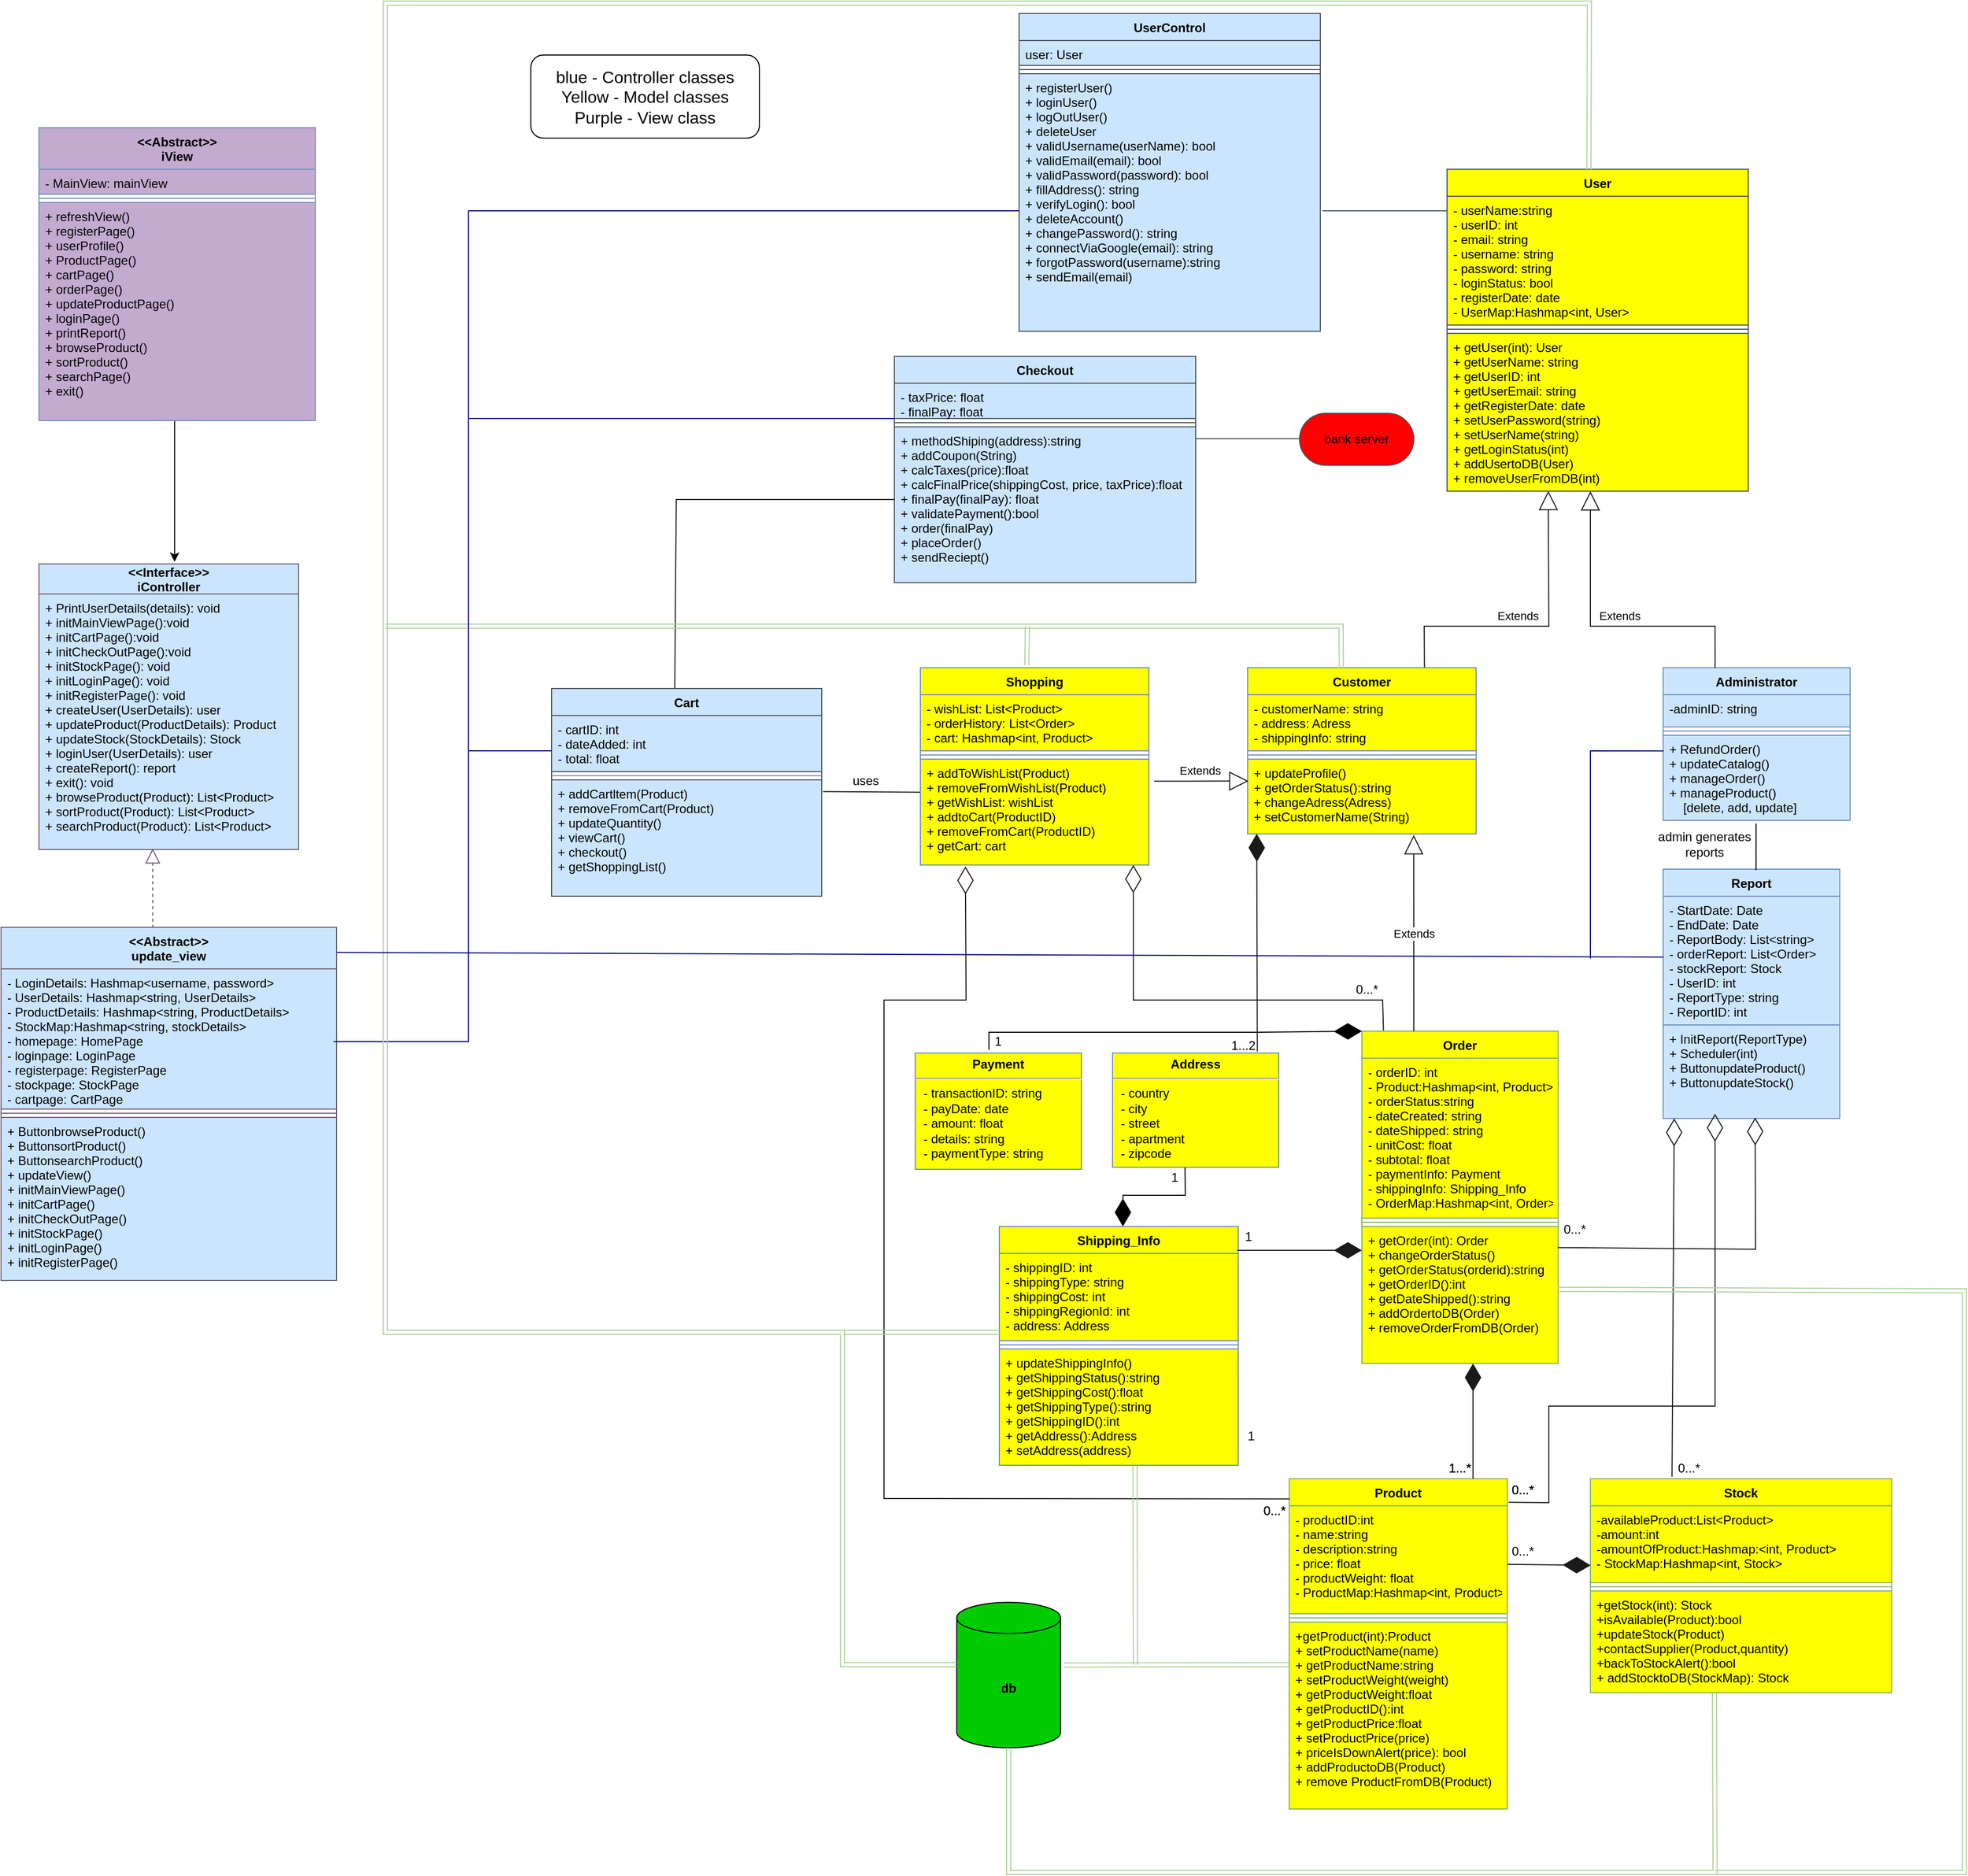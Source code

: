 <mxfile version="21.0.8" type="device"><diagram id="vtqy7FfX4wRbTCTptjHA" name="Page-1"><mxGraphModel dx="1802" dy="1531" grid="1" gridSize="10" guides="1" tooltips="1" connect="1" arrows="1" fold="1" page="1" pageScale="1" pageWidth="850" pageHeight="1100" math="0" shadow="0"><root><mxCell id="0"/><mxCell id="1" parent="0"/><mxCell id="CYKN5OzvwEoGXPKXlk1I-37" value="UserControl" style="swimlane;fontStyle=1;align=center;verticalAlign=top;childLayout=stackLayout;horizontal=1;startSize=26;horizontalStack=0;resizeParent=1;resizeParentMax=0;resizeLast=0;collapsible=1;marginBottom=0;fillColor=#CCE5FF;strokeColor=#49525C;" parent="1" vertex="1"><mxGeometry x="410" y="-390" width="290" height="306" as="geometry"/></mxCell><mxCell id="CYKN5OzvwEoGXPKXlk1I-38" value="user: User" style="text;strokeColor=#49525C;fillColor=#CCE5FF;align=left;verticalAlign=top;spacingLeft=4;spacingRight=4;overflow=hidden;rotatable=0;points=[[0,0.5],[1,0.5]];portConstraint=eastwest;" parent="CYKN5OzvwEoGXPKXlk1I-37" vertex="1"><mxGeometry y="26" width="290" height="24" as="geometry"/></mxCell><mxCell id="CYKN5OzvwEoGXPKXlk1I-39" value="" style="line;strokeWidth=1;fillColor=#CCE5FF;align=left;verticalAlign=middle;spacingTop=-1;spacingLeft=3;spacingRight=3;rotatable=0;labelPosition=right;points=[];portConstraint=eastwest;strokeColor=#49525C;" parent="CYKN5OzvwEoGXPKXlk1I-37" vertex="1"><mxGeometry y="50" width="290" height="8" as="geometry"/></mxCell><mxCell id="CYKN5OzvwEoGXPKXlk1I-40" value="+ registerUser()&#10;+ loginUser()&#10;+ logOutUser()&#10;+ deleteUser&#10;+ validUsername(userName): bool&#10;+ validEmail(email): bool&#10;+ validPassword(password): bool&#10;+ fillAddress(): string&#10;+ verifyLogin(): bool&#10;+ deleteAccount()&#10;+ changePassword(): string&#10;+ connectViaGoogle(email): string &#10;+ forgotPassword(username):string&#10;+ sendEmail(email)" style="text;strokeColor=#49525C;fillColor=#CCE5FF;align=left;verticalAlign=top;spacingLeft=4;spacingRight=4;overflow=hidden;rotatable=0;points=[[0,0.5],[1,0.5]];portConstraint=eastwest;" parent="CYKN5OzvwEoGXPKXlk1I-37" vertex="1"><mxGeometry y="58" width="290" height="248" as="geometry"/></mxCell><mxCell id="CYKN5OzvwEoGXPKXlk1I-41" value="Customer" style="swimlane;fontStyle=1;align=center;verticalAlign=top;childLayout=stackLayout;horizontal=1;startSize=26;horizontalStack=0;resizeParent=1;resizeParentMax=0;resizeLast=0;collapsible=1;marginBottom=0;fillColor=#FFFF00;strokeColor=#6c8ebf;" parent="1" vertex="1"><mxGeometry x="630" y="240" width="220" height="160" as="geometry"/></mxCell><mxCell id="CYKN5OzvwEoGXPKXlk1I-42" value="- customerName: string&#10;- address: Adress&#10;- shippingInfo: string&#10;" style="text;strokeColor=#6c8ebf;fillColor=#FFFF00;align=left;verticalAlign=top;spacingLeft=4;spacingRight=4;overflow=hidden;rotatable=0;points=[[0,0.5],[1,0.5]];portConstraint=eastwest;" parent="CYKN5OzvwEoGXPKXlk1I-41" vertex="1"><mxGeometry y="26" width="220" height="54" as="geometry"/></mxCell><mxCell id="CYKN5OzvwEoGXPKXlk1I-43" value="" style="line;strokeWidth=1;fillColor=#FFF4C3;align=left;verticalAlign=middle;spacingTop=-1;spacingLeft=3;spacingRight=3;rotatable=0;labelPosition=right;points=[];portConstraint=eastwest;strokeColor=#6c8ebf;" parent="CYKN5OzvwEoGXPKXlk1I-41" vertex="1"><mxGeometry y="80" width="220" height="8" as="geometry"/></mxCell><mxCell id="CYKN5OzvwEoGXPKXlk1I-44" value="+ updateProfile()&#10;+ getOrderStatus():string&#10;+ changeAdress(Adress)&#10;+ setCustomerName(String)&#10;" style="text;strokeColor=#6c8ebf;fillColor=#FFFF00;align=left;verticalAlign=top;spacingLeft=4;spacingRight=4;overflow=hidden;rotatable=0;points=[[0,0.5],[1,0.5]];portConstraint=eastwest;" parent="CYKN5OzvwEoGXPKXlk1I-41" vertex="1"><mxGeometry y="88" width="220" height="72" as="geometry"/></mxCell><mxCell id="CYKN5OzvwEoGXPKXlk1I-45" value="Administrator" style="swimlane;fontStyle=1;align=center;verticalAlign=top;childLayout=stackLayout;horizontal=1;startSize=26;horizontalStack=0;resizeParent=1;resizeParentMax=0;resizeLast=0;collapsible=1;marginBottom=0;fillColor=#CCE5FF;strokeColor=#6c8ebf;" parent="1" vertex="1"><mxGeometry x="1030" y="240" width="180" height="147" as="geometry"/></mxCell><mxCell id="CYKN5OzvwEoGXPKXlk1I-46" value="-adminID: string" style="text;strokeColor=#6c8ebf;fillColor=#CCE5FF;align=left;verticalAlign=top;spacingLeft=4;spacingRight=4;overflow=hidden;rotatable=0;points=[[0,0.5],[1,0.5]];portConstraint=eastwest;" parent="CYKN5OzvwEoGXPKXlk1I-45" vertex="1"><mxGeometry y="26" width="180" height="31" as="geometry"/></mxCell><mxCell id="CYKN5OzvwEoGXPKXlk1I-47" value="" style="line;strokeWidth=1;fillColor=#CCE5FF;align=left;verticalAlign=middle;spacingTop=-1;spacingLeft=3;spacingRight=3;rotatable=0;labelPosition=right;points=[];portConstraint=eastwest;strokeColor=#6c8ebf;" parent="CYKN5OzvwEoGXPKXlk1I-45" vertex="1"><mxGeometry y="57" width="180" height="8" as="geometry"/></mxCell><mxCell id="CYKN5OzvwEoGXPKXlk1I-48" value="+ RefundOrder()&#10;+ updateCatalog()&#10;+ manageOrder()&#10;+ manageProduct()&#10;    [delete, add, update]" style="text;strokeColor=#6c8ebf;fillColor=#CCE5FF;align=left;verticalAlign=top;spacingLeft=4;spacingRight=4;overflow=hidden;rotatable=0;points=[[0,0.5],[1,0.5]];portConstraint=eastwest;" parent="CYKN5OzvwEoGXPKXlk1I-45" vertex="1"><mxGeometry y="65" width="180" height="82" as="geometry"/></mxCell><mxCell id="CYKN5OzvwEoGXPKXlk1I-54" value="Report" style="swimlane;fontStyle=1;align=center;verticalAlign=top;childLayout=stackLayout;horizontal=1;startSize=26;horizontalStack=0;resizeParent=1;resizeParentMax=0;resizeLast=0;collapsible=1;marginBottom=0;fillColor=#CCE5FF;strokeColor=#6c8ebf;" parent="1" vertex="1"><mxGeometry x="1030" y="434" width="170" height="240" as="geometry"/></mxCell><mxCell id="CYKN5OzvwEoGXPKXlk1I-55" value="- StartDate: Date&#10;- EndDate: Date&#10;- ReportBody: List&lt;string&gt;&#10;- orderReport: List&lt;Order&gt;&#10;- stockReport: Stock&#10;- UserID: int&#10;- ReportType: string&#10;- ReportID: int" style="text;strokeColor=#6c8ebf;fillColor=#CCE5FF;align=left;verticalAlign=top;spacingLeft=4;spacingRight=4;overflow=hidden;rotatable=0;points=[[0,0.5],[1,0.5]];portConstraint=eastwest;" parent="CYKN5OzvwEoGXPKXlk1I-54" vertex="1"><mxGeometry y="26" width="170" height="124" as="geometry"/></mxCell><mxCell id="CYKN5OzvwEoGXPKXlk1I-57" value="+ InitReport(ReportType)&#10;+ Scheduler(int)&#10;+ ButtonupdateProduct()&#10;+ ButtonupdateStock()&#10;" style="text;strokeColor=#6c8ebf;fillColor=#CCE5FF;align=left;verticalAlign=top;spacingLeft=4;spacingRight=4;overflow=hidden;rotatable=0;points=[[0,0.5],[1,0.5]];portConstraint=eastwest;" parent="CYKN5OzvwEoGXPKXlk1I-54" vertex="1"><mxGeometry y="150" width="170" height="90" as="geometry"/></mxCell><mxCell id="CYKN5OzvwEoGXPKXlk1I-56" value="" style="line;strokeWidth=1;fillColor=#CCE5FF;align=left;verticalAlign=middle;spacingTop=-1;spacingLeft=3;spacingRight=3;rotatable=0;labelPosition=right;points=[];portConstraint=eastwest;strokeColor=#6c8ebf;" parent="CYKN5OzvwEoGXPKXlk1I-54" vertex="1"><mxGeometry y="240" width="170" as="geometry"/></mxCell><mxCell id="CYKN5OzvwEoGXPKXlk1I-67" value="" style="endArrow=none;html=1;rounded=0;entryX=0.526;entryY=0.004;entryDx=0;entryDy=0;entryPerimeter=0;exitX=0.497;exitY=1.037;exitDx=0;exitDy=0;exitPerimeter=0;fillColor=#CCE5FF;" parent="1" source="CYKN5OzvwEoGXPKXlk1I-48" target="CYKN5OzvwEoGXPKXlk1I-54" edge="1"><mxGeometry width="50" height="50" relative="1" as="geometry"><mxPoint x="1120" y="390" as="sourcePoint"/><mxPoint x="1120" y="430" as="targetPoint"/></mxGeometry></mxCell><mxCell id="CYKN5OzvwEoGXPKXlk1I-72" value="Shipping_Info" style="swimlane;fontStyle=1;align=center;verticalAlign=top;childLayout=stackLayout;horizontal=1;startSize=26;horizontalStack=0;resizeParent=1;resizeParentMax=0;resizeLast=0;collapsible=1;marginBottom=0;fillColor=#FFFF00;strokeColor=#6c8ebf;" parent="1" vertex="1"><mxGeometry x="391" y="778" width="230" height="230" as="geometry"><mxRectangle x="391" y="778" width="110" height="26" as="alternateBounds"/></mxGeometry></mxCell><mxCell id="CYKN5OzvwEoGXPKXlk1I-73" value="- shippingID: int&#10;- shippingType: string&#10;- shippingCost: int&#10;- shippingRegionId: int&#10;- address: Address&#10;" style="text;strokeColor=#6c8ebf;fillColor=#FFFF00;align=left;verticalAlign=top;spacingLeft=4;spacingRight=4;overflow=hidden;rotatable=0;points=[[0,0.5],[1,0.5]];portConstraint=eastwest;" parent="CYKN5OzvwEoGXPKXlk1I-72" vertex="1"><mxGeometry y="26" width="230" height="84" as="geometry"/></mxCell><mxCell id="CYKN5OzvwEoGXPKXlk1I-74" value="" style="line;strokeWidth=1;fillColor=#FFFF33;align=left;verticalAlign=middle;spacingTop=-1;spacingLeft=3;spacingRight=3;rotatable=0;labelPosition=right;points=[];portConstraint=eastwest;strokeColor=#6c8ebf;" parent="CYKN5OzvwEoGXPKXlk1I-72" vertex="1"><mxGeometry y="110" width="230" height="8" as="geometry"/></mxCell><mxCell id="CYKN5OzvwEoGXPKXlk1I-75" value="+ updateShippingInfo()&#10;+ getShippingStatus():string&#10;+ getShippingCost():float&#10;+ getShippingType():string&#10;+ getShippingID():int&#10;+ getAddress():Address&#10;+ setAddress(address)&#10;" style="text;strokeColor=#6c8ebf;fillColor=#FFFF00;align=left;verticalAlign=top;spacingLeft=4;spacingRight=4;overflow=hidden;rotatable=0;points=[[0,0.5],[1,0.5]];portConstraint=eastwest;" parent="CYKN5OzvwEoGXPKXlk1I-72" vertex="1"><mxGeometry y="118" width="230" height="112" as="geometry"/></mxCell><mxCell id="CYKN5OzvwEoGXPKXlk1I-76" value="&lt;p style=&quot;margin: 4px 0px 0px ; text-align: center&quot;&gt;&lt;b&gt;Address&lt;/b&gt;&lt;/p&gt;&lt;hr&gt;&lt;p style=&quot;margin: 0px ; margin-left: 8px&quot;&gt;- country&lt;br style=&quot;padding: 0px ; margin: 0px&quot;&gt;- city&lt;br style=&quot;padding: 0px ; margin: 0px&quot;&gt;- street&lt;br style=&quot;padding: 0px ; margin: 0px&quot;&gt;- apartment&amp;nbsp;&lt;br style=&quot;padding: 0px ; margin: 0px&quot;&gt;- zipcode&lt;br&gt;&lt;/p&gt;" style="verticalAlign=top;align=left;overflow=fill;fontSize=12;fontFamily=Helvetica;html=1;fillColor=#FFFF00;strokeColor=#6c8ebf;" parent="1" vertex="1"><mxGeometry x="500" y="611" width="160" height="110" as="geometry"/></mxCell><mxCell id="CYKN5OzvwEoGXPKXlk1I-83" value="Checkout" style="swimlane;fontStyle=1;align=center;verticalAlign=top;childLayout=stackLayout;horizontal=1;startSize=26;horizontalStack=0;resizeParent=1;resizeParentMax=0;resizeLast=0;collapsible=1;marginBottom=0;fillColor=#CCE5FF;strokeColor=#49525C;" parent="1" vertex="1"><mxGeometry x="290" y="-60" width="290" height="218" as="geometry"/></mxCell><mxCell id="CYKN5OzvwEoGXPKXlk1I-84" value="- taxPrice: float&#10;- finalPay: float" style="text;strokeColor=#49525C;fillColor=#CCE5FF;align=left;verticalAlign=top;spacingLeft=4;spacingRight=4;overflow=hidden;rotatable=0;points=[[0,0.5],[1,0.5]];portConstraint=eastwest;" parent="CYKN5OzvwEoGXPKXlk1I-83" vertex="1"><mxGeometry y="26" width="290" height="34" as="geometry"/></mxCell><mxCell id="CYKN5OzvwEoGXPKXlk1I-85" value="" style="line;strokeWidth=1;fillColor=#CCE5FF;align=left;verticalAlign=middle;spacingTop=-1;spacingLeft=3;spacingRight=3;rotatable=0;labelPosition=right;points=[];portConstraint=eastwest;strokeColor=#49525C;" parent="CYKN5OzvwEoGXPKXlk1I-83" vertex="1"><mxGeometry y="60" width="290" height="8" as="geometry"/></mxCell><mxCell id="CYKN5OzvwEoGXPKXlk1I-86" value="+ methodShiping(address):string&#10;+ addCoupon(String)&#10;+ calcTaxes(price):float&#10;+ calcFinalPrice(shippingCost, price, taxPrice):float&#10;+ finalPay(finalPay): float&#10;+ validatePayment():bool&#10;+ order(finalPay)&#10;+ placeOrder()&#10;+ sendReciept()&#10;&#10;" style="text;strokeColor=#49525C;fillColor=#CCE5FF;align=left;verticalAlign=top;spacingLeft=4;spacingRight=4;overflow=hidden;rotatable=0;points=[[0,0.5],[1,0.5]];portConstraint=eastwest;" parent="CYKN5OzvwEoGXPKXlk1I-83" vertex="1"><mxGeometry y="68" width="290" height="150" as="geometry"/></mxCell><mxCell id="CYKN5OzvwEoGXPKXlk1I-87" value="Order" style="swimlane;fontStyle=1;align=center;verticalAlign=top;childLayout=stackLayout;horizontal=1;startSize=26;horizontalStack=0;resizeParent=1;resizeParentMax=0;resizeLast=0;collapsible=1;marginBottom=0;fillColor=#FFFF00;strokeColor=#82b366;" parent="1" vertex="1"><mxGeometry x="740" y="590" width="189" height="320" as="geometry"/></mxCell><mxCell id="CYKN5OzvwEoGXPKXlk1I-88" value="- orderID: int&#10;- Product:Hashmap&lt;int, Product&gt;&#10;- orderStatus:string&#10;- dateCreated: string&#10;- dateShipped: string&#10;- unitCost: float&#10;- subtotal: float&#10;- paymentInfo: Payment&#10;- shippingInfo: Shipping_Info&#10;- OrderMap:Hashmap&lt;int, Order&gt;&#10;" style="text;strokeColor=#82b366;fillColor=#FFFF00;align=left;verticalAlign=top;spacingLeft=4;spacingRight=4;overflow=hidden;rotatable=0;points=[[0,0.5],[1,0.5]];portConstraint=eastwest;" parent="CYKN5OzvwEoGXPKXlk1I-87" vertex="1"><mxGeometry y="26" width="189" height="154" as="geometry"/></mxCell><mxCell id="CYKN5OzvwEoGXPKXlk1I-89" value="" style="line;strokeWidth=1;fillColor=#FFFF33;align=left;verticalAlign=middle;spacingTop=-1;spacingLeft=3;spacingRight=3;rotatable=0;labelPosition=right;points=[];portConstraint=eastwest;strokeColor=#82b366;" parent="CYKN5OzvwEoGXPKXlk1I-87" vertex="1"><mxGeometry y="180" width="189" height="8" as="geometry"/></mxCell><mxCell id="CYKN5OzvwEoGXPKXlk1I-90" value="+ getOrder(int): Order&#10;+ changeOrderStatus()&#10;+ getOrderStatus(orderid):string&#10;+ getOrderID():int&#10;+ getDateShipped():string&#10;+ addOrdertoDB(Order)&#10;+ removeOrderFromDB(Order)" style="text;strokeColor=#82b366;fillColor=#FFFF00;align=left;verticalAlign=top;spacingLeft=4;spacingRight=4;overflow=hidden;rotatable=0;points=[[0,0.5],[1,0.5]];portConstraint=eastwest;" parent="CYKN5OzvwEoGXPKXlk1I-87" vertex="1"><mxGeometry y="188" width="189" height="132" as="geometry"/></mxCell><mxCell id="CYKN5OzvwEoGXPKXlk1I-91" value="Cart" style="swimlane;fontStyle=1;align=center;verticalAlign=top;childLayout=stackLayout;horizontal=1;startSize=26;horizontalStack=0;resizeParent=1;resizeParentMax=0;resizeLast=0;collapsible=1;marginBottom=0;fillColor=#CCE5FF;strokeColor=#49525C;" parent="1" vertex="1"><mxGeometry x="-40" y="260" width="260" height="200" as="geometry"/></mxCell><mxCell id="CYKN5OzvwEoGXPKXlk1I-92" value="- cartID: int&#10;- dateAdded: int&#10;- total: float" style="text;strokeColor=#49525C;fillColor=#CCE5FF;align=left;verticalAlign=top;spacingLeft=4;spacingRight=4;overflow=hidden;rotatable=0;points=[[0,0.5],[1,0.5]];portConstraint=eastwest;" parent="CYKN5OzvwEoGXPKXlk1I-91" vertex="1"><mxGeometry y="26" width="260" height="54" as="geometry"/></mxCell><mxCell id="CYKN5OzvwEoGXPKXlk1I-93" value="" style="line;strokeWidth=1;fillColor=#DAE8FC;align=left;verticalAlign=middle;spacingTop=-1;spacingLeft=3;spacingRight=3;rotatable=0;labelPosition=right;points=[];portConstraint=eastwest;strokeColor=#6c8ebf;" parent="CYKN5OzvwEoGXPKXlk1I-91" vertex="1"><mxGeometry y="80" width="260" height="8" as="geometry"/></mxCell><mxCell id="CYKN5OzvwEoGXPKXlk1I-94" value="+ addCartltem(Product)&#10;+ removeFromCart(Product)&#10;+ updateQuantity()&#10;+ viewCart()&#10;+ checkout()&#10;+ getShoppingList()&#10;" style="text;strokeColor=#49525C;fillColor=#CCE5FF;align=left;verticalAlign=top;spacingLeft=4;spacingRight=4;overflow=hidden;rotatable=0;points=[[0,0.5],[1,0.5]];portConstraint=eastwest;" parent="CYKN5OzvwEoGXPKXlk1I-91" vertex="1"><mxGeometry y="88" width="260" height="112" as="geometry"/></mxCell><mxCell id="CYKN5OzvwEoGXPKXlk1I-95" value="Stock" style="swimlane;fontStyle=1;align=center;verticalAlign=top;childLayout=stackLayout;horizontal=1;startSize=26;horizontalStack=0;resizeParent=1;resizeParentMax=0;resizeLast=0;collapsible=1;marginBottom=0;fillColor=#FFFF00;strokeColor=#82b366;" parent="1" vertex="1"><mxGeometry x="960" y="1021" width="290" height="206" as="geometry"/></mxCell><mxCell id="CYKN5OzvwEoGXPKXlk1I-96" value="-availableProduct:List&lt;Product&gt;&#10;-amount:int&#10;-amountOfProduct:Hashmap:&lt;int, Product&gt;&#10;- StockMap:Hashmap&lt;int, Stock&gt;" style="text;strokeColor=#82b366;fillColor=#FFFF00;align=left;verticalAlign=top;spacingLeft=4;spacingRight=4;overflow=hidden;rotatable=0;points=[[0,0.5],[1,0.5]];portConstraint=eastwest;" parent="CYKN5OzvwEoGXPKXlk1I-95" vertex="1"><mxGeometry y="26" width="290" height="74" as="geometry"/></mxCell><mxCell id="CYKN5OzvwEoGXPKXlk1I-97" value="" style="line;strokeWidth=1;fillColor=#FFF4C3;align=left;verticalAlign=middle;spacingTop=-1;spacingLeft=3;spacingRight=3;rotatable=0;labelPosition=right;points=[];portConstraint=eastwest;strokeColor=#82b366;" parent="CYKN5OzvwEoGXPKXlk1I-95" vertex="1"><mxGeometry y="100" width="290" height="8" as="geometry"/></mxCell><mxCell id="CYKN5OzvwEoGXPKXlk1I-98" value="+getStock(int): Stock&#10;+isAvailable(Product):bool&#10;+updateStock(Product)&#10;+contactSupplier(Product,quantity)&#10;+backToStockAlert():bool&#10;+ addStocktoDB(StockMap): Stock&#10;" style="text;strokeColor=#82b366;fillColor=#FFFF00;align=left;verticalAlign=top;spacingLeft=4;spacingRight=4;overflow=hidden;rotatable=0;points=[[0,0.5],[1,0.5]];portConstraint=eastwest;" parent="CYKN5OzvwEoGXPKXlk1I-95" vertex="1"><mxGeometry y="108" width="290" height="98" as="geometry"/></mxCell><mxCell id="CYKN5OzvwEoGXPKXlk1I-99" value="Product" style="swimlane;fontStyle=1;align=center;verticalAlign=top;childLayout=stackLayout;horizontal=1;startSize=26;horizontalStack=0;resizeParent=1;resizeParentMax=0;resizeLast=0;collapsible=1;marginBottom=0;fillColor=#FFFF00;strokeColor=#82b366;" parent="1" vertex="1"><mxGeometry x="670" y="1021" width="210" height="318" as="geometry"/></mxCell><mxCell id="CYKN5OzvwEoGXPKXlk1I-100" value="- productID:int&#10;- name:string&#10;- description:string &#10;- price: float&#10;- productWeight: float &#10;- ProductMap:Hashmap&lt;int, Product&gt;" style="text;strokeColor=#82b366;fillColor=#FFFF00;align=left;verticalAlign=top;spacingLeft=4;spacingRight=4;overflow=hidden;rotatable=0;points=[[0,0.5],[1,0.5]];portConstraint=eastwest;" parent="CYKN5OzvwEoGXPKXlk1I-99" vertex="1"><mxGeometry y="26" width="210" height="104" as="geometry"/></mxCell><mxCell id="CYKN5OzvwEoGXPKXlk1I-101" value="" style="line;strokeWidth=1;fillColor=#FFF4C3;align=left;verticalAlign=middle;spacingTop=-1;spacingLeft=3;spacingRight=3;rotatable=0;labelPosition=right;points=[];portConstraint=eastwest;strokeColor=#82b366;" parent="CYKN5OzvwEoGXPKXlk1I-99" vertex="1"><mxGeometry y="130" width="210" height="8" as="geometry"/></mxCell><mxCell id="CYKN5OzvwEoGXPKXlk1I-102" value="+getProduct(int):Product&#10;+ setProductName(name)&#10;+ getProductName:string&#10;+ setProductWeight(weight)&#10;+ getProductWeight:float&#10;+ getProductID():int&#10;+ getProductPrice:float&#10;+ setProductPrice(price)&#10;+ priceIsDownAlert(price): bool&#10;+ addProductoDB(Product)&#10;+ remove ProductFromDB(Product)" style="text;strokeColor=#82b366;fillColor=#FFFF00;align=left;verticalAlign=top;spacingLeft=4;spacingRight=4;overflow=hidden;rotatable=0;points=[[0,0.5],[1,0.5]];portConstraint=eastwest;" parent="CYKN5OzvwEoGXPKXlk1I-99" vertex="1"><mxGeometry y="138" width="210" height="180" as="geometry"/></mxCell><mxCell id="CYKN5OzvwEoGXPKXlk1I-111" value="&lt;p style=&quot;margin: 4px 0px 0px ; text-align: center&quot;&gt;&lt;b&gt;Payment&lt;/b&gt;&lt;/p&gt;&lt;hr&gt;&lt;p style=&quot;margin: 0px ; margin-left: 8px&quot;&gt;- transactionID: string&lt;br style=&quot;padding: 0px ; margin: 0px&quot;&gt;- payDate: date&lt;br style=&quot;padding: 0px ; margin: 0px&quot;&gt;- amount: float&lt;br style=&quot;padding: 0px ; margin: 0px&quot;&gt;- details: string&lt;br style=&quot;padding: 0px ; margin: 0px&quot;&gt;- paymentType: string&lt;br&gt;&lt;/p&gt;" style="verticalAlign=top;align=left;overflow=fill;fontSize=12;fontFamily=Helvetica;html=1;fillColor=#FFFF00;strokeColor=#6c8ebf;" parent="1" vertex="1"><mxGeometry x="310" y="611" width="160" height="112" as="geometry"/></mxCell><mxCell id="CYKN5OzvwEoGXPKXlk1I-114" value="1" style="text;html=1;strokeColor=none;fillColor=none;align=center;verticalAlign=middle;whiteSpace=wrap;rounded=0;" parent="1" vertex="1"><mxGeometry x="380" y="590" width="20" height="20" as="geometry"/></mxCell><mxCell id="CYKN5OzvwEoGXPKXlk1I-127" value="admin generates reports" style="text;html=1;strokeColor=none;fillColor=none;align=center;verticalAlign=middle;whiteSpace=wrap;rounded=0;" parent="1" vertex="1"><mxGeometry x="1020" y="400" width="100" height="20" as="geometry"/></mxCell><mxCell id="CYKN5OzvwEoGXPKXlk1I-128" value="" style="endArrow=none;html=1;rounded=0;strokeColor=#49525C;" parent="1" edge="1"><mxGeometry width="50" height="50" relative="1" as="geometry"><mxPoint x="580" y="19.47" as="sourcePoint"/><mxPoint x="680" y="19.47" as="targetPoint"/></mxGeometry></mxCell><mxCell id="CYKN5OzvwEoGXPKXlk1I-139" value="bank server" style="rounded=1;arcSize=50;whiteSpace=wrap;html=1;align=center;fillColor=#FF0000;strokeColor=#49525C;" parent="1" vertex="1"><mxGeometry x="680" y="-5" width="110" height="50" as="geometry"/></mxCell><mxCell id="CYKN5OzvwEoGXPKXlk1I-145" value="0...*" style="text;html=1;strokeColor=none;fillColor=none;align=center;verticalAlign=middle;whiteSpace=wrap;rounded=0;" parent="1" vertex="1"><mxGeometry x="880" y="1081" width="30" height="20" as="geometry"/></mxCell><mxCell id="CYKN5OzvwEoGXPKXlk1I-175" value="&lt;&lt;Abstract&gt;&gt;&#10;update_view" style="swimlane;fontStyle=1;align=center;verticalAlign=top;childLayout=stackLayout;horizontal=1;startSize=40;horizontalStack=0;resizeParent=1;resizeParentMax=0;resizeLast=0;collapsible=1;marginBottom=0;fillColor=#CCE5FF;strokeColor=#6E6075;" parent="1" vertex="1"><mxGeometry x="-570" y="490" width="323" height="340" as="geometry"/></mxCell><mxCell id="CYKN5OzvwEoGXPKXlk1I-176" value="- LoginDetails: Hashmap&lt;username, password&gt;&#10;- UserDetails: Hashmap&lt;string, UserDetails&gt;&#10;- ProductDetails: Hashmap&lt;string, ProductDetails&gt;&#10;- StockMap:Hashmap&lt;string, stockDetails&gt;&#10;- homepage: HomePage &#10;- loginpage: LoginPage&#10;- registerpage: RegisterPage&#10;- stockpage: StockPage&#10;- cartpage: CartPage&#10;&#10;" style="text;strokeColor=#6E6075;fillColor=#CCE5FF;align=left;verticalAlign=top;spacingLeft=4;spacingRight=4;overflow=hidden;rotatable=0;points=[[0,0.5],[1,0.5]];portConstraint=eastwest;" parent="CYKN5OzvwEoGXPKXlk1I-175" vertex="1"><mxGeometry y="40" width="323" height="135" as="geometry"/></mxCell><mxCell id="CYKN5OzvwEoGXPKXlk1I-177" value="" style="line;strokeWidth=1;fillColor=#CCE5FF;align=left;verticalAlign=middle;spacingTop=-1;spacingLeft=3;spacingRight=3;rotatable=0;labelPosition=right;points=[];portConstraint=eastwest;strokeColor=#6E6075;" parent="CYKN5OzvwEoGXPKXlk1I-175" vertex="1"><mxGeometry y="175" width="323" height="8" as="geometry"/></mxCell><mxCell id="CYKN5OzvwEoGXPKXlk1I-178" value="+ ButtonbrowseProduct()&#10;+ ButtonsortProduct()&#10;+ ButtonsearchProduct()&#10;+ updateView()&#10;+ initMainViewPage()&#10;+ initCartPage()&#10;+ initCheckOutPage()&#10;+ initStockPage()&#10;+ initLoginPage()&#10;+ initRegisterPage()&#10;" style="text;strokeColor=#6E6075;fillColor=#CCE5FF;align=left;verticalAlign=top;spacingLeft=4;spacingRight=4;overflow=hidden;rotatable=0;points=[[0,0.5],[1,0.5]];portConstraint=eastwest;" parent="CYKN5OzvwEoGXPKXlk1I-175" vertex="1"><mxGeometry y="183" width="323" height="157" as="geometry"/></mxCell><mxCell id="CYKN5OzvwEoGXPKXlk1I-179" value="&lt;&lt;Interface&gt;&gt;&#10;iController" style="swimlane;fontStyle=1;childLayout=stackLayout;horizontal=1;startSize=29;fillColor=#CCE5FF;horizontalStack=0;resizeParent=1;resizeParentMax=0;resizeLast=0;collapsible=1;marginBottom=0;strokeColor=#6E6075;" parent="1" vertex="1"><mxGeometry x="-533.5" y="140" width="250" height="275" as="geometry"/></mxCell><mxCell id="CYKN5OzvwEoGXPKXlk1I-180" value="+ PrintUserDetails(details): void&#10;+ initMainViewPage():void&#10;+ initCartPage():void&#10;+ initCheckOutPage():void&#10;+ initStockPage(): void&#10;+ initLoginPage(): void&#10;+ initRegisterPage(): void&#10;+ createUser(UserDetails): user&#10;+ updateProduct(ProductDetails): Product&#10;+ updateStock(StockDetails): Stock&#10;+ loginUser(UserDetails): user&#10;+ createReport(): report&#10;+ exit(): void&#10;+ browseProduct(Product): List&lt;Product&gt;&#10;+ sortProduct(Product): List&lt;Product&gt;&#10;+ searchProduct(Product): List&lt;Product&gt;&#10;" style="text;strokeColor=#6E6075;fillColor=#CCE5FF;align=left;verticalAlign=top;spacingLeft=4;spacingRight=4;overflow=hidden;rotatable=0;points=[[0,0.5],[1,0.5]];portConstraint=eastwest;" parent="CYKN5OzvwEoGXPKXlk1I-179" vertex="1"><mxGeometry y="29" width="250" height="246" as="geometry"/></mxCell><mxCell id="CYKN5OzvwEoGXPKXlk1I-184" value="" style="endArrow=block;dashed=1;endFill=0;endSize=12;html=1;rounded=0;fillColor=#CCE5FF;strokeColor=#6E6075;entryX=0.438;entryY=0.996;entryDx=0;entryDy=0;entryPerimeter=0;exitX=0.452;exitY=0.002;exitDx=0;exitDy=0;exitPerimeter=0;" parent="1" source="CYKN5OzvwEoGXPKXlk1I-175" target="CYKN5OzvwEoGXPKXlk1I-180" edge="1"><mxGeometry width="160" relative="1" as="geometry"><mxPoint x="-423.5" y="-57" as="sourcePoint"/><mxPoint x="-424.5" y="-63" as="targetPoint"/></mxGeometry></mxCell><mxCell id="CYKN5OzvwEoGXPKXlk1I-195" value="" style="endArrow=diamondThin;endFill=1;endSize=24;html=1;rounded=0;fillColor=#FFFF33;exitX=0.444;exitY=-0.028;exitDx=0;exitDy=0;exitPerimeter=0;entryX=0;entryY=0;entryDx=0;entryDy=0;" parent="1" source="CYKN5OzvwEoGXPKXlk1I-111" target="CYKN5OzvwEoGXPKXlk1I-87" edge="1"><mxGeometry width="160" relative="1" as="geometry"><mxPoint x="340" y="758" as="sourcePoint"/><mxPoint x="470" y="778" as="targetPoint"/><Array as="points"><mxPoint x="381" y="591"/><mxPoint x="640" y="591"/></Array></mxGeometry></mxCell><mxCell id="CYKN5OzvwEoGXPKXlk1I-196" value="" style="endArrow=diamondThin;endFill=1;endSize=24;html=1;rounded=0;fillColor=#FFFF33;exitX=0.436;exitY=1.004;exitDx=0;exitDy=0;exitPerimeter=0;entryX=0;entryY=1;entryDx=0;entryDy=0;" parent="1" source="CYKN5OzvwEoGXPKXlk1I-76" edge="1"><mxGeometry width="160" relative="1" as="geometry"><mxPoint x="570" y="728" as="sourcePoint"/><mxPoint x="510" y="778" as="targetPoint"/><Array as="points"><mxPoint x="570" y="748"/><mxPoint x="510" y="748"/></Array></mxGeometry></mxCell><mxCell id="CYKN5OzvwEoGXPKXlk1I-219" value="&lt;b&gt;db&lt;/b&gt;" style="shape=cylinder3;whiteSpace=wrap;html=1;boundedLbl=1;backgroundOutline=1;size=15;fillColor=#00CC00;" parent="1" vertex="1"><mxGeometry x="350" y="1140" width="100" height="140" as="geometry"/></mxCell><mxCell id="CYKN5OzvwEoGXPKXlk1I-224" value="Extends" style="endArrow=block;endSize=16;endFill=0;html=1;rounded=0;shadow=0;strokeColor=#1A1A1A;fillColor=#DAE8FC;exitX=0.774;exitY=-0.002;exitDx=0;exitDy=0;exitPerimeter=0;entryX=0.336;entryY=0.998;entryDx=0;entryDy=0;entryPerimeter=0;" parent="1" source="CYKN5OzvwEoGXPKXlk1I-41" target="CYKN5OzvwEoGXPKXlk1I-257" edge="1"><mxGeometry x="-0.106" y="10" width="160" relative="1" as="geometry"><mxPoint x="800" y="200" as="sourcePoint"/><mxPoint x="920" y="40" as="targetPoint"/><Array as="points"><mxPoint x="800" y="200"/><mxPoint x="920" y="200"/></Array><mxPoint as="offset"/></mxGeometry></mxCell><mxCell id="CYKN5OzvwEoGXPKXlk1I-226" value="Extends" style="endArrow=block;endSize=16;endFill=0;html=1;rounded=0;shadow=0;strokeColor=#1A1A1A;fillColor=#DAE8FC;exitX=0.278;exitY=0;exitDx=0;exitDy=0;exitPerimeter=0;" parent="1" source="CYKN5OzvwEoGXPKXlk1I-45" edge="1"><mxGeometry x="-0.095" y="-10" width="160" relative="1" as="geometry"><mxPoint x="980" y="170" as="sourcePoint"/><mxPoint x="960" y="70" as="targetPoint"/><Array as="points"><mxPoint x="1080" y="200"/><mxPoint x="960" y="200"/></Array><mxPoint x="-1" as="offset"/></mxGeometry></mxCell><mxCell id="CYKN5OzvwEoGXPKXlk1I-231" value="Extends" style="endArrow=block;endSize=16;endFill=0;html=1;rounded=0;shadow=0;strokeColor=#1A1A1A;fillColor=#FFF4C3;entryX=0.004;entryY=0.294;entryDx=0;entryDy=0;entryPerimeter=0;exitX=1.023;exitY=0.208;exitDx=0;exitDy=0;exitPerimeter=0;" parent="1" source="CYKN5OzvwEoGXPKXlk1I-272" target="CYKN5OzvwEoGXPKXlk1I-44" edge="1"><mxGeometry x="-0.043" y="10" width="160" relative="1" as="geometry"><mxPoint x="550" y="349" as="sourcePoint"/><mxPoint x="623" y="340" as="targetPoint"/><mxPoint as="offset"/></mxGeometry></mxCell><mxCell id="CYKN5OzvwEoGXPKXlk1I-232" value="Extends" style="endArrow=block;endSize=16;endFill=0;html=1;rounded=0;shadow=0;strokeColor=#1A1A1A;fillColor=#FFF4C3;entryX=0.727;entryY=1.016;entryDx=0;entryDy=0;entryPerimeter=0;" parent="1" target="CYKN5OzvwEoGXPKXlk1I-44" edge="1"><mxGeometry width="160" relative="1" as="geometry"><mxPoint x="790" y="590" as="sourcePoint"/><mxPoint x="790" y="526" as="targetPoint"/></mxGeometry></mxCell><mxCell id="CYKN5OzvwEoGXPKXlk1I-234" value="" style="endArrow=diamondThin;endFill=1;endSize=24;html=1;rounded=0;shadow=0;strokeColor=#1A1A1A;fillColor=#FFF4C3;entryX=0.001;entryY=0.775;entryDx=0;entryDy=0;exitX=1;exitY=0.542;exitDx=0;exitDy=0;exitPerimeter=0;entryPerimeter=0;" parent="1" source="CYKN5OzvwEoGXPKXlk1I-100" target="CYKN5OzvwEoGXPKXlk1I-96" edge="1"><mxGeometry width="160" relative="1" as="geometry"><mxPoint x="880" y="1118" as="sourcePoint"/><mxPoint x="962.03" y="1117.56" as="targetPoint"/></mxGeometry></mxCell><mxCell id="CYKN5OzvwEoGXPKXlk1I-240" value="" style="endArrow=diamondThin;endFill=1;endSize=24;html=1;rounded=0;shadow=0;strokeColor=#1A1A1A;fillColor=#FFFF33;exitX=1;exitY=1;exitDx=0;exitDy=0;" parent="1" source="CYKN5OzvwEoGXPKXlk1I-241" edge="1"><mxGeometry width="160" relative="1" as="geometry"><mxPoint x="850" y="1021" as="sourcePoint"/><mxPoint x="847" y="910" as="targetPoint"/></mxGeometry></mxCell><mxCell id="CYKN5OzvwEoGXPKXlk1I-241" value="1...*" style="text;html=1;strokeColor=none;fillColor=none;align=center;verticalAlign=middle;whiteSpace=wrap;rounded=0;" parent="1" vertex="1"><mxGeometry x="822" y="1001" width="25" height="20" as="geometry"/></mxCell><mxCell id="CYKN5OzvwEoGXPKXlk1I-244" value="" style="endArrow=diamondThin;endFill=0;endSize=24;html=1;rounded=0;shadow=0;strokeColor=#1A1A1A;fillColor=#FFF4C3;exitX=0.271;exitY=-0.01;exitDx=0;exitDy=0;exitPerimeter=0;entryX=0.063;entryY=0;entryDx=0;entryDy=0;entryPerimeter=0;" parent="1" source="CYKN5OzvwEoGXPKXlk1I-95" target="CYKN5OzvwEoGXPKXlk1I-56" edge="1"><mxGeometry width="160" relative="1" as="geometry"><mxPoint x="970" y="901" as="sourcePoint"/><mxPoint x="1039" y="701" as="targetPoint"/></mxGeometry></mxCell><mxCell id="CYKN5OzvwEoGXPKXlk1I-245" value="" style="endArrow=diamondThin;endFill=0;endSize=24;html=1;rounded=0;shadow=0;strokeColor=#1A1A1A;fillColor=#FFF4C3;exitX=1.006;exitY=-0.033;exitDx=0;exitDy=0;exitPerimeter=0;entryX=0.294;entryY=0.95;entryDx=0;entryDy=0;entryPerimeter=0;" parent="1" source="CYKN5OzvwEoGXPKXlk1I-100" target="CYKN5OzvwEoGXPKXlk1I-57" edge="1"><mxGeometry width="160" relative="1" as="geometry"><mxPoint x="910" y="1011" as="sourcePoint"/><mxPoint x="1060" y="1011" as="targetPoint"/><Array as="points"><mxPoint x="920" y="1044"/><mxPoint x="920" y="951"/><mxPoint x="1080" y="951"/></Array></mxGeometry></mxCell><mxCell id="CYKN5OzvwEoGXPKXlk1I-246" value="0...*" style="text;html=1;strokeColor=none;fillColor=none;align=center;verticalAlign=middle;whiteSpace=wrap;rounded=0;" parent="1" vertex="1"><mxGeometry x="880" y="1022" width="30" height="20" as="geometry"/></mxCell><mxCell id="CYKN5OzvwEoGXPKXlk1I-247" value="0...*" style="text;html=1;strokeColor=none;fillColor=none;align=center;verticalAlign=middle;whiteSpace=wrap;rounded=0;" parent="1" vertex="1"><mxGeometry x="1040" y="1001" width="30" height="20" as="geometry"/></mxCell><mxCell id="CYKN5OzvwEoGXPKXlk1I-248" value="" style="endArrow=diamondThin;endFill=0;endSize=24;html=1;rounded=0;shadow=0;strokeColor=#1A1A1A;fillColor=#FFF4C3;entryX=0.521;entryY=0.99;entryDx=0;entryDy=0;entryPerimeter=0;exitX=0.998;exitY=0.154;exitDx=0;exitDy=0;exitPerimeter=0;" parent="1" source="CYKN5OzvwEoGXPKXlk1I-90" target="CYKN5OzvwEoGXPKXlk1I-57" edge="1"><mxGeometry width="160" relative="1" as="geometry"><mxPoint x="980" y="800" as="sourcePoint"/><mxPoint x="1089" y="791" as="targetPoint"/><Array as="points"><mxPoint x="1119" y="800"/></Array></mxGeometry></mxCell><mxCell id="CYKN5OzvwEoGXPKXlk1I-249" value="0...*" style="text;html=1;strokeColor=none;fillColor=#FFFF33;align=center;verticalAlign=middle;whiteSpace=wrap;rounded=0;" parent="1" vertex="1"><mxGeometry x="930" y="771" width="30" height="20" as="geometry"/></mxCell><mxCell id="CYKN5OzvwEoGXPKXlk1I-250" value="" style="endArrow=none;html=1;rounded=0;shadow=0;strokeColor=#1A1A1A;fillColor=#FFF4C3;exitX=0.456;exitY=-0.002;exitDx=0;exitDy=0;exitPerimeter=0;entryX=0;entryY=0.467;entryDx=0;entryDy=0;entryPerimeter=0;" parent="1" source="CYKN5OzvwEoGXPKXlk1I-91" target="CYKN5OzvwEoGXPKXlk1I-86" edge="1"><mxGeometry width="50" height="50" relative="1" as="geometry"><mxPoint x="400" y="200" as="sourcePoint"/><mxPoint x="270" y="80" as="targetPoint"/><Array as="points"><mxPoint x="80" y="78"/></Array></mxGeometry></mxCell><mxCell id="CYKN5OzvwEoGXPKXlk1I-251" value="" style="endArrow=diamondThin;endFill=1;endSize=24;html=1;rounded=0;shadow=0;strokeColor=#1A1A1A;fillColor=#FFFF33;" parent="1" edge="1"><mxGeometry width="160" relative="1" as="geometry"><mxPoint x="620" y="801" as="sourcePoint"/><mxPoint x="740" y="801" as="targetPoint"/></mxGeometry></mxCell><mxCell id="CYKN5OzvwEoGXPKXlk1I-252" value="1" style="text;html=1;strokeColor=none;fillColor=none;align=center;verticalAlign=middle;whiteSpace=wrap;rounded=0;" parent="1" vertex="1"><mxGeometry x="621" y="778" width="20" height="20" as="geometry"/></mxCell><mxCell id="CYKN5OzvwEoGXPKXlk1I-254" value="User" style="swimlane;fontStyle=1;align=center;verticalAlign=top;childLayout=stackLayout;horizontal=1;startSize=26;horizontalStack=0;resizeParent=1;resizeParentMax=0;resizeLast=0;collapsible=1;marginBottom=0;fillColor=#FFFF00;strokeColor=#49525C;" parent="1" vertex="1"><mxGeometry x="822" y="-240" width="290" height="310" as="geometry"/></mxCell><mxCell id="CYKN5OzvwEoGXPKXlk1I-255" value="- userName:string&#10;- userID: int&#10;- email: string&#10;- username: string&#10;- password: string&#10;- loginStatus: bool&#10;- registerDate: date&#10;- UserMap:Hashmap&lt;int, User&gt;" style="text;strokeColor=#49525C;fillColor=#FFFF00;align=left;verticalAlign=top;spacingLeft=4;spacingRight=4;overflow=hidden;rotatable=0;points=[[0,0.5],[1,0.5]];portConstraint=eastwest;" parent="CYKN5OzvwEoGXPKXlk1I-254" vertex="1"><mxGeometry y="26" width="290" height="124" as="geometry"/></mxCell><mxCell id="CYKN5OzvwEoGXPKXlk1I-256" value="" style="line;strokeWidth=1;fillColor=#FFF4C3;align=left;verticalAlign=middle;spacingTop=-1;spacingLeft=3;spacingRight=3;rotatable=0;labelPosition=right;points=[];portConstraint=eastwest;strokeColor=#49525C;" parent="CYKN5OzvwEoGXPKXlk1I-254" vertex="1"><mxGeometry y="150" width="290" height="8" as="geometry"/></mxCell><mxCell id="CYKN5OzvwEoGXPKXlk1I-257" value="+ getUser(int): User&#10;+ getUserName: string&#10;+ getUserID: int&#10;+ getUserEmail: string&#10;+ getRegisterDate: date&#10;+ setUserPassword(string)&#10;+ setUserName(string)&#10;+ getLoginStatus(int)&#10;+ addUsertoDB(User)&#10;+ removeUserFromDB(int)&#10;" style="text;strokeColor=#49525C;fillColor=#FFFF00;align=left;verticalAlign=top;spacingLeft=4;spacingRight=4;overflow=hidden;rotatable=0;points=[[0,0.5],[1,0.5]];portConstraint=eastwest;" parent="CYKN5OzvwEoGXPKXlk1I-254" vertex="1"><mxGeometry y="158" width="290" height="152" as="geometry"/></mxCell><mxCell id="CYKN5OzvwEoGXPKXlk1I-258" value="" style="endArrow=diamondThin;endFill=1;endSize=24;html=1;rounded=0;shadow=0;strokeColor=#1A1A1A;fillColor=#FFF4C3;entryX=0.04;entryY=0.998;entryDx=0;entryDy=0;entryPerimeter=0;exitX=0.871;exitY=-0.014;exitDx=0;exitDy=0;exitPerimeter=0;" parent="1" source="CYKN5OzvwEoGXPKXlk1I-76" target="CYKN5OzvwEoGXPKXlk1I-44" edge="1"><mxGeometry width="160" relative="1" as="geometry"><mxPoint x="640" y="540" as="sourcePoint"/><mxPoint x="640" y="460" as="targetPoint"/></mxGeometry></mxCell><mxCell id="CYKN5OzvwEoGXPKXlk1I-259" value="1...2" style="text;html=1;strokeColor=none;fillColor=none;align=center;verticalAlign=middle;whiteSpace=wrap;rounded=0;" parent="1" vertex="1"><mxGeometry x="611" y="594" width="30" height="20" as="geometry"/></mxCell><mxCell id="CYKN5OzvwEoGXPKXlk1I-260" value="" style="endArrow=none;html=1;rounded=0;shadow=0;strokeColor=#49525C;fillColor=#FFF4C3;" parent="1" edge="1"><mxGeometry relative="1" as="geometry"><mxPoint x="702" y="-200" as="sourcePoint"/><mxPoint x="822" y="-200" as="targetPoint"/></mxGeometry></mxCell><mxCell id="CYKN5OzvwEoGXPKXlk1I-269" value="Shopping" style="swimlane;fontStyle=1;align=center;verticalAlign=top;childLayout=stackLayout;horizontal=1;startSize=26;horizontalStack=0;resizeParent=1;resizeParentMax=0;resizeLast=0;collapsible=1;marginBottom=0;fillColor=#FFFF00;strokeColor=#6c8ebf;" parent="1" vertex="1"><mxGeometry x="315" y="240" width="220" height="190" as="geometry"/></mxCell><mxCell id="CYKN5OzvwEoGXPKXlk1I-270" value="- wishList: List&lt;Product&gt;&#10;- orderHistory: List&lt;Order&gt;&#10;- cart: Hashmap&lt;int, Product&gt;" style="text;strokeColor=#6c8ebf;fillColor=#FFFF00;align=left;verticalAlign=top;spacingLeft=4;spacingRight=4;overflow=hidden;rotatable=0;points=[[0,0.5],[1,0.5]];portConstraint=eastwest;" parent="CYKN5OzvwEoGXPKXlk1I-269" vertex="1"><mxGeometry y="26" width="220" height="54" as="geometry"/></mxCell><mxCell id="CYKN5OzvwEoGXPKXlk1I-271" value="" style="line;strokeWidth=1;fillColor=#FFF4C3;align=left;verticalAlign=middle;spacingTop=-1;spacingLeft=3;spacingRight=3;rotatable=0;labelPosition=right;points=[];portConstraint=eastwest;strokeColor=#6c8ebf;" parent="CYKN5OzvwEoGXPKXlk1I-269" vertex="1"><mxGeometry y="80" width="220" height="8" as="geometry"/></mxCell><mxCell id="CYKN5OzvwEoGXPKXlk1I-272" value="+ addToWishList(Product)&#10;+ removeFromWishList(Product)&#10;+ getWishList: wishList&#10;+ addtoCart(ProductID)&#10;+ removeFromCart(ProductID)&#10;+ getCart: cart" style="text;strokeColor=#6c8ebf;fillColor=#FFFF00;align=left;verticalAlign=top;spacingLeft=4;spacingRight=4;overflow=hidden;rotatable=0;points=[[0,0.5],[1,0.5]];portConstraint=eastwest;" parent="CYKN5OzvwEoGXPKXlk1I-269" vertex="1"><mxGeometry y="88" width="220" height="102" as="geometry"/></mxCell><mxCell id="CYKN5OzvwEoGXPKXlk1I-273" value="" style="endArrow=none;html=1;rounded=0;shadow=0;strokeColor=#1A1A1A;fillColor=#FFF4C3;entryX=-0.001;entryY=0.313;entryDx=0;entryDy=0;entryPerimeter=0;exitX=1.005;exitY=0.101;exitDx=0;exitDy=0;exitPerimeter=0;" parent="1" source="CYKN5OzvwEoGXPKXlk1I-94" target="CYKN5OzvwEoGXPKXlk1I-272" edge="1"><mxGeometry relative="1" as="geometry"><mxPoint x="230" y="350" as="sourcePoint"/><mxPoint x="316.06" y="349.96" as="targetPoint"/></mxGeometry></mxCell><mxCell id="CYKN5OzvwEoGXPKXlk1I-274" value="uses" style="text;html=1;strokeColor=none;fillColor=none;align=center;verticalAlign=middle;whiteSpace=wrap;rounded=0;" parent="1" vertex="1"><mxGeometry x="245" y="340" width="35" height="18" as="geometry"/></mxCell><mxCell id="CYKN5OzvwEoGXPKXlk1I-276" value="" style="endArrow=diamondThin;endFill=0;endSize=24;html=1;rounded=0;shadow=0;strokeColor=#1A1A1A;fillColor=#FFF4C3;exitX=0.11;exitY=-0.002;exitDx=0;exitDy=0;exitPerimeter=0;" parent="1" source="CYKN5OzvwEoGXPKXlk1I-87" edge="1"><mxGeometry width="160" relative="1" as="geometry"><mxPoint x="760" y="580" as="sourcePoint"/><mxPoint x="520" y="430" as="targetPoint"/><Array as="points"><mxPoint x="760" y="560"/><mxPoint x="520" y="560"/></Array></mxGeometry></mxCell><mxCell id="CYKN5OzvwEoGXPKXlk1I-278" value="" style="endArrow=diamondThin;endFill=0;endSize=24;html=1;rounded=0;shadow=0;strokeColor=#1A1A1A;fillColor=#FFF4C3;entryX=0.197;entryY=1.013;entryDx=0;entryDy=0;entryPerimeter=0;exitX=0.002;exitY=0.061;exitDx=0;exitDy=0;exitPerimeter=0;" parent="1" source="CYKN5OzvwEoGXPKXlk1I-99" target="CYKN5OzvwEoGXPKXlk1I-272" edge="1"><mxGeometry width="160" relative="1" as="geometry"><mxPoint x="290" y="1200.478" as="sourcePoint"/><mxPoint x="430" y="530" as="targetPoint"/><Array as="points"><mxPoint x="280" y="1040"/><mxPoint x="280" y="560"/><mxPoint x="359" y="560"/></Array></mxGeometry></mxCell><mxCell id="CYKN5OzvwEoGXPKXlk1I-279" value="0...*" style="text;html=1;strokeColor=none;fillColor=none;align=center;verticalAlign=middle;whiteSpace=wrap;rounded=0;" parent="1" vertex="1"><mxGeometry x="641" y="1042" width="30" height="20" as="geometry"/></mxCell><mxCell id="x55_69MUeaRSSOYdozAH-5" value="" style="endArrow=none;html=1;rounded=0;strokeColor=#000080;" parent="1" edge="1"><mxGeometry width="50" height="50" relative="1" as="geometry"><mxPoint x="-120" y="320" as="sourcePoint"/><mxPoint x="-40" y="320" as="targetPoint"/></mxGeometry></mxCell><mxCell id="x55_69MUeaRSSOYdozAH-6" value="" style="endArrow=none;html=1;rounded=0;strokeColor=#000080;" parent="1" edge="1"><mxGeometry width="50" height="50" relative="1" as="geometry"><mxPoint x="-120" y="10" as="sourcePoint"/><mxPoint x="410" y="-200" as="targetPoint"/><Array as="points"><mxPoint x="-120" y="-200"/></Array></mxGeometry></mxCell><mxCell id="x55_69MUeaRSSOYdozAH-18" value="" style="endArrow=none;html=1;rounded=0;strokeColor=#000080;" parent="1" edge="1"><mxGeometry width="50" height="50" relative="1" as="geometry"><mxPoint x="-120" y="10" as="sourcePoint"/><mxPoint x="410" y="-200" as="targetPoint"/><Array as="points"><mxPoint x="-120" y="-200"/></Array></mxGeometry></mxCell><mxCell id="x55_69MUeaRSSOYdozAH-20" value="" style="endArrow=classic;startArrow=classic;html=1;rounded=0;strokeColor=#000000;fillColor=#C3ABD0;" parent="1" edge="1"><mxGeometry width="50" height="50" relative="1" as="geometry"><mxPoint x="-402.91" y="138" as="sourcePoint"/><mxPoint x="-402.91" y="-12" as="targetPoint"/></mxGeometry></mxCell><mxCell id="9PsFqL3WfxfIR3KeVysQ-6" value="" style="shape=link;html=1;rounded=0;fillColor=#CCE5FF;entryX=-0.003;entryY=0.228;entryDx=0;entryDy=0;entryPerimeter=0;strokeColor=#ADD19A;exitX=1.034;exitY=0.431;exitDx=0;exitDy=0;exitPerimeter=0;" parent="1" source="CYKN5OzvwEoGXPKXlk1I-219" target="CYKN5OzvwEoGXPKXlk1I-102" edge="1"><mxGeometry width="100" relative="1" as="geometry"><mxPoint x="460" y="1200" as="sourcePoint"/><mxPoint x="550" y="1200" as="targetPoint"/></mxGeometry></mxCell><mxCell id="9PsFqL3WfxfIR3KeVysQ-7" value="" style="shape=link;html=1;rounded=0;fillColor=#CCE5FF;entryX=0.568;entryY=1.006;entryDx=0;entryDy=0;entryPerimeter=0;strokeColor=#ADD19A;" parent="1" target="CYKN5OzvwEoGXPKXlk1I-75" edge="1"><mxGeometry width="100" relative="1" as="geometry"><mxPoint x="522" y="1200" as="sourcePoint"/><mxPoint x="519" y="1020" as="targetPoint"/></mxGeometry></mxCell><mxCell id="9PsFqL3WfxfIR3KeVysQ-9" value="" style="shape=link;html=1;rounded=0;fillColor=#FFFF33;strokeColor=#ADD19A;" parent="1" edge="1"><mxGeometry width="100" relative="1" as="geometry"><mxPoint x="241" y="880" as="sourcePoint"/><mxPoint x="391" y="880" as="targetPoint"/></mxGeometry></mxCell><mxCell id="9PsFqL3WfxfIR3KeVysQ-11" value="" style="shape=link;html=1;rounded=0;fillColor=#CCE5FF;exitX=0.5;exitY=1;exitDx=0;exitDy=0;exitPerimeter=0;strokeColor=#ADD19A;entryX=0.412;entryY=1.005;entryDx=0;entryDy=0;entryPerimeter=0;" parent="1" source="CYKN5OzvwEoGXPKXlk1I-219" target="CYKN5OzvwEoGXPKXlk1I-98" edge="1"><mxGeometry width="100" relative="1" as="geometry"><mxPoint x="460" y="1400" as="sourcePoint"/><mxPoint x="1080" y="1240" as="targetPoint"/><Array as="points"><mxPoint x="400" y="1400"/><mxPoint x="1080" y="1400"/></Array></mxGeometry></mxCell><mxCell id="9PsFqL3WfxfIR3KeVysQ-12" value="" style="shape=link;html=1;rounded=0;fillColor=#CCE5FF;entryX=0.41;entryY=0.005;entryDx=0;entryDy=0;entryPerimeter=0;strokeColor=#ADD19A;" parent="1" target="CYKN5OzvwEoGXPKXlk1I-41" edge="1"><mxGeometry width="100" relative="1" as="geometry"><mxPoint x="-200" y="200" as="sourcePoint"/><mxPoint x="740" y="190" as="targetPoint"/><Array as="points"><mxPoint x="720" y="200"/></Array></mxGeometry></mxCell><mxCell id="9PsFqL3WfxfIR3KeVysQ-13" value="" style="shape=link;html=1;rounded=0;fillColor=#CCE5FF;entryX=0.466;entryY=-0.013;entryDx=0;entryDy=0;entryPerimeter=0;strokeColor=#ADD19A;" parent="1" target="CYKN5OzvwEoGXPKXlk1I-269" edge="1"><mxGeometry width="100" relative="1" as="geometry"><mxPoint x="418" y="200" as="sourcePoint"/><mxPoint x="420" y="230" as="targetPoint"/></mxGeometry></mxCell><mxCell id="9PsFqL3WfxfIR3KeVysQ-15" value="" style="endArrow=none;html=1;rounded=0;strokeColor=#000080;" parent="1" edge="1"><mxGeometry width="50" height="50" relative="1" as="geometry"><mxPoint x="-250" y="600" as="sourcePoint"/><mxPoint x="-120" y="10" as="targetPoint"/><Array as="points"><mxPoint x="-120" y="600"/></Array></mxGeometry></mxCell><mxCell id="9PsFqL3WfxfIR3KeVysQ-16" value="" style="endArrow=none;html=1;rounded=0;strokeColor=#000080;" parent="1" edge="1"><mxGeometry width="50" height="50" relative="1" as="geometry"><mxPoint x="-120" as="sourcePoint"/><mxPoint x="290" as="targetPoint"/></mxGeometry></mxCell><mxCell id="9PsFqL3WfxfIR3KeVysQ-17" value="" style="shape=link;html=1;rounded=0;fillColor=#CCE5FF;strokeColor=#ADD19A;entryX=0.997;entryY=0.459;entryDx=0;entryDy=0;entryPerimeter=0;" parent="1" target="CYKN5OzvwEoGXPKXlk1I-90" edge="1"><mxGeometry width="100" relative="1" as="geometry"><mxPoint x="1080" y="1400" as="sourcePoint"/><mxPoint x="950" y="840" as="targetPoint"/><Array as="points"><mxPoint x="1320" y="1400"/><mxPoint x="1320" y="840"/></Array></mxGeometry></mxCell><mxCell id="9PsFqL3WfxfIR3KeVysQ-18" value="" style="shape=link;html=1;rounded=0;fillColor=#ADD19A;strokeColor=#ADD19A;exitX=0.471;exitY=0.004;exitDx=0;exitDy=0;exitPerimeter=0;" parent="1" source="CYKN5OzvwEoGXPKXlk1I-254" edge="1"><mxGeometry width="100" relative="1" as="geometry"><mxPoint x="890" y="-260" as="sourcePoint"/><mxPoint x="350" y="1200" as="targetPoint"/><Array as="points"><mxPoint x="959" y="-400"/><mxPoint x="-200" y="-400"/><mxPoint x="-200" y="880"/><mxPoint x="240" y="880"/><mxPoint x="240" y="1200"/></Array></mxGeometry></mxCell><mxCell id="9PsFqL3WfxfIR3KeVysQ-19" value="" style="endArrow=none;html=1;rounded=0;strokeColor=#000080;entryX=0.002;entryY=0.473;entryDx=0;entryDy=0;exitX=1.001;exitY=0.071;exitDx=0;exitDy=0;exitPerimeter=0;entryPerimeter=0;" parent="1" source="CYKN5OzvwEoGXPKXlk1I-175" target="CYKN5OzvwEoGXPKXlk1I-55" edge="1"><mxGeometry width="50" height="50" relative="1" as="geometry"><mxPoint x="-250.5" y="514.51" as="sourcePoint"/><mxPoint x="-30" y="330" as="targetPoint"/></mxGeometry></mxCell><mxCell id="9PsFqL3WfxfIR3KeVysQ-20" value="" style="endArrow=none;html=1;rounded=0;strokeColor=#000080;entryX=0.002;entryY=0.185;entryDx=0;entryDy=0;entryPerimeter=0;" parent="1" target="CYKN5OzvwEoGXPKXlk1I-48" edge="1"><mxGeometry width="50" height="50" relative="1" as="geometry"><mxPoint x="960" y="520" as="sourcePoint"/><mxPoint x="1020" y="320" as="targetPoint"/><Array as="points"><mxPoint x="960" y="320"/></Array></mxGeometry></mxCell><mxCell id="cpPO5pCULsj_zdmgTNBX-1" value="&lt;&lt;Abstract&gt;&gt;&#10;iView" style="swimlane;fontStyle=1;align=center;verticalAlign=top;childLayout=stackLayout;horizontal=1;startSize=40;horizontalStack=0;resizeParent=1;resizeParentMax=0;resizeLast=0;collapsible=1;marginBottom=0;fillColor=#C3ABD0;strokeColor=#6c8ebf;" parent="1" vertex="1"><mxGeometry x="-533.5" y="-280" width="266" height="282" as="geometry"><mxRectangle x="260" y="-130" width="84" height="26" as="alternateBounds"/></mxGeometry></mxCell><mxCell id="cpPO5pCULsj_zdmgTNBX-2" value="- MainView: mainView " style="text;strokeColor=#6c8ebf;fillColor=#C3ABD0;align=left;verticalAlign=top;spacingLeft=4;spacingRight=4;overflow=hidden;rotatable=0;points=[[0,0.5],[1,0.5]];portConstraint=eastwest;" parent="cpPO5pCULsj_zdmgTNBX-1" vertex="1"><mxGeometry y="40" width="266" height="24" as="geometry"/></mxCell><mxCell id="cpPO5pCULsj_zdmgTNBX-3" value="" style="line;strokeWidth=1;fillColor=#C3ABD0;align=left;verticalAlign=middle;spacingTop=-1;spacingLeft=3;spacingRight=3;rotatable=0;labelPosition=right;points=[];portConstraint=eastwest;strokeColor=#6c8ebf;" parent="cpPO5pCULsj_zdmgTNBX-1" vertex="1"><mxGeometry y="64" width="266" height="8" as="geometry"/></mxCell><mxCell id="cpPO5pCULsj_zdmgTNBX-4" value="+ refreshView()&#10;+ registerPage()&#10;+ userProfile()&#10;+ ProductPage()&#10;+ cartPage()&#10;+ orderPage()&#10;+ updateProductPage()&#10;+ loginPage()&#10;+ printReport()&#10;+ browseProduct()&#10;+ sortProduct()&#10;+ searchPage()&#10;+ exit()&#10;" style="text;strokeColor=#6c8ebf;fillColor=#C3ABD0;align=left;verticalAlign=top;spacingLeft=4;spacingRight=4;overflow=hidden;rotatable=0;points=[[0,0.5],[1,0.5]];portConstraint=eastwest;" parent="cpPO5pCULsj_zdmgTNBX-1" vertex="1"><mxGeometry y="72" width="266" height="210" as="geometry"/></mxCell><mxCell id="cpPO5pCULsj_zdmgTNBX-6" value="" style="rounded=1;whiteSpace=wrap;html=1;fillColor=#FFFFFF;" parent="1" vertex="1"><mxGeometry x="-60" y="-350" width="220" height="80" as="geometry"/></mxCell><mxCell id="cpPO5pCULsj_zdmgTNBX-7" value="&lt;font size=&quot;3&quot;&gt;blue - Controller classes&lt;br&gt;Yellow - Model classes&lt;br&gt;Purple - View class&lt;br&gt;&lt;br&gt;&lt;/font&gt;" style="text;html=1;strokeColor=none;fillColor=none;align=center;verticalAlign=middle;whiteSpace=wrap;rounded=0;" parent="1" vertex="1"><mxGeometry x="-110" y="-340" width="320" height="80" as="geometry"/></mxCell><mxCell id="cpPO5pCULsj_zdmgTNBX-9" value="0...*" style="text;html=1;strokeColor=none;fillColor=none;align=center;verticalAlign=middle;whiteSpace=wrap;rounded=0;" parent="1" vertex="1"><mxGeometry x="880" y="1022" width="30" height="20" as="geometry"/></mxCell><mxCell id="cpPO5pCULsj_zdmgTNBX-10" value="1...*" style="text;html=1;strokeColor=none;fillColor=none;align=center;verticalAlign=middle;whiteSpace=wrap;rounded=0;" parent="1" vertex="1"><mxGeometry x="822" y="1001" width="25" height="20" as="geometry"/></mxCell><mxCell id="cpPO5pCULsj_zdmgTNBX-11" value="1" style="text;html=1;strokeColor=none;fillColor=none;align=center;verticalAlign=middle;whiteSpace=wrap;rounded=0;" parent="1" vertex="1"><mxGeometry x="621" y="970" width="25" height="20" as="geometry"/></mxCell><mxCell id="cpPO5pCULsj_zdmgTNBX-12" value="0...*" style="text;html=1;strokeColor=none;fillColor=none;align=center;verticalAlign=middle;whiteSpace=wrap;rounded=0;" parent="1" vertex="1"><mxGeometry x="641" y="1042" width="30" height="20" as="geometry"/></mxCell><mxCell id="cpPO5pCULsj_zdmgTNBX-13" value="0...*" style="text;html=1;strokeColor=none;fillColor=none;align=center;verticalAlign=middle;whiteSpace=wrap;rounded=0;" parent="1" vertex="1"><mxGeometry x="730" y="540" width="30" height="20" as="geometry"/></mxCell><mxCell id="cpPO5pCULsj_zdmgTNBX-14" value="0...*" style="text;html=1;strokeColor=none;fillColor=#FFFFFF;align=center;verticalAlign=middle;whiteSpace=wrap;rounded=0;" parent="1" vertex="1"><mxGeometry x="930" y="771" width="30" height="20" as="geometry"/></mxCell><mxCell id="cpPO5pCULsj_zdmgTNBX-15" value="1" style="text;html=1;strokeColor=none;fillColor=none;align=center;verticalAlign=middle;whiteSpace=wrap;rounded=0;" parent="1" vertex="1"><mxGeometry x="550" y="721" width="20" height="20" as="geometry"/></mxCell><mxCell id="cpPO5pCULsj_zdmgTNBX-17" value="0...*" style="text;html=1;strokeColor=none;fillColor=none;align=center;verticalAlign=middle;whiteSpace=wrap;rounded=0;" parent="1" vertex="1"><mxGeometry x="641" y="1042" width="30" height="20" as="geometry"/></mxCell><mxCell id="cpPO5pCULsj_zdmgTNBX-18" value="0...*" style="text;html=1;strokeColor=none;fillColor=none;align=center;verticalAlign=middle;whiteSpace=wrap;rounded=0;" parent="1" vertex="1"><mxGeometry x="880" y="1022" width="30" height="20" as="geometry"/></mxCell><mxCell id="cpPO5pCULsj_zdmgTNBX-19" value="1...*" style="text;html=1;strokeColor=none;fillColor=none;align=center;verticalAlign=middle;whiteSpace=wrap;rounded=0;" parent="1" vertex="1"><mxGeometry x="822" y="1001" width="25" height="20" as="geometry"/></mxCell></root></mxGraphModel></diagram></mxfile>